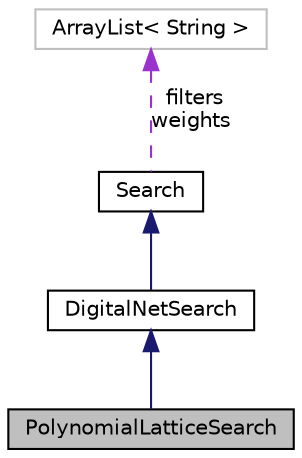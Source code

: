 digraph "PolynomialLatticeSearch"
{
 // INTERACTIVE_SVG=YES
  bgcolor="transparent";
  edge [fontname="Helvetica",fontsize="10",labelfontname="Helvetica",labelfontsize="10"];
  node [fontname="Helvetica",fontsize="10",shape=record];
  Node3 [label="PolynomialLatticeSearch",height=0.2,width=0.4,color="black", fillcolor="grey75", style="filled", fontcolor="black"];
  Node4 -> Node3 [dir="back",color="midnightblue",fontsize="10",style="solid",fontname="Helvetica"];
  Node4 [label="DigitalNetSearch",height=0.2,width=0.4,color="black",URL="$d7/dd8/classumontreal_1_1ssj_1_1latnetbuilder_1_1DigitalNetSearch.html",tooltip="Class for the search of good digital nets using LatNet Builder. "];
  Node5 -> Node4 [dir="back",color="midnightblue",fontsize="10",style="solid",fontname="Helvetica"];
  Node5 [label="Search",height=0.2,width=0.4,color="black",URL="$dd/dc8/classumontreal_1_1ssj_1_1latnetbuilder_1_1Search.html",tooltip="Abstract class for the search of highly uniform point sets with LatNet Builder. "];
  Node6 -> Node5 [dir="back",color="darkorchid3",fontsize="10",style="dashed",label=" filters\nweights" ,fontname="Helvetica"];
  Node6 [label="ArrayList\< String \>",height=0.2,width=0.4,color="grey75"];
}
